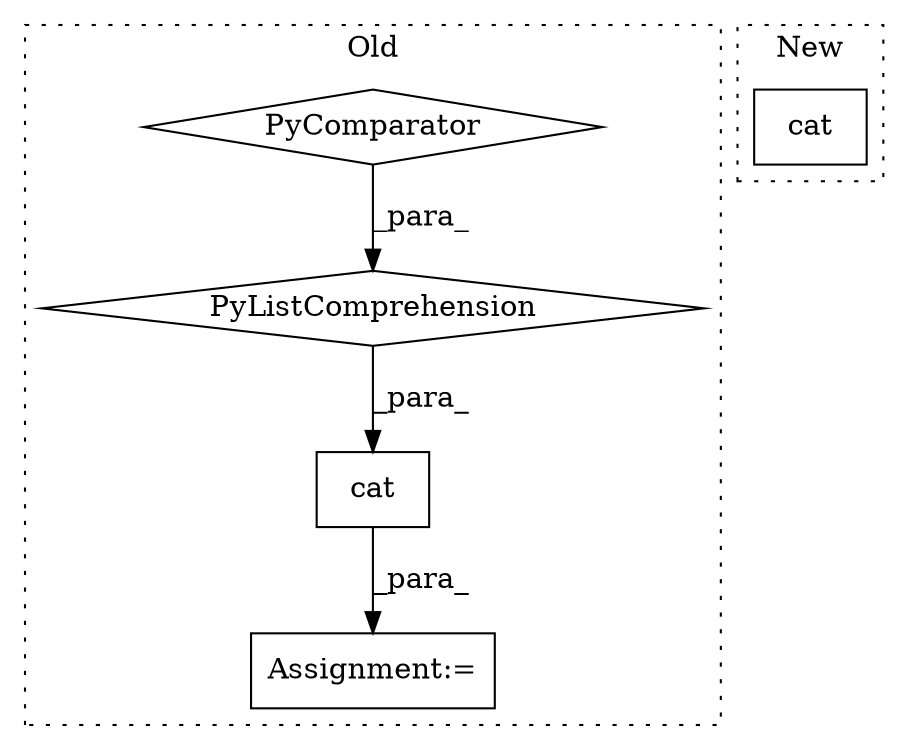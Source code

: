 digraph G {
subgraph cluster0 {
1 [label="PyListComprehension" a="109" s="723" l="98" shape="diamond"];
3 [label="PyComparator" a="113" s="785" l="28" shape="diamond"];
4 [label="Assignment:=" a="7" s="822" l="1" shape="box"];
5 [label="cat" a="32" s="829,850" l="4,1" shape="box"];
label = "Old";
style="dotted";
}
subgraph cluster1 {
2 [label="cat" a="32" s="657,721" l="4,1" shape="box"];
label = "New";
style="dotted";
}
1 -> 5 [label="_para_"];
3 -> 1 [label="_para_"];
5 -> 4 [label="_para_"];
}
